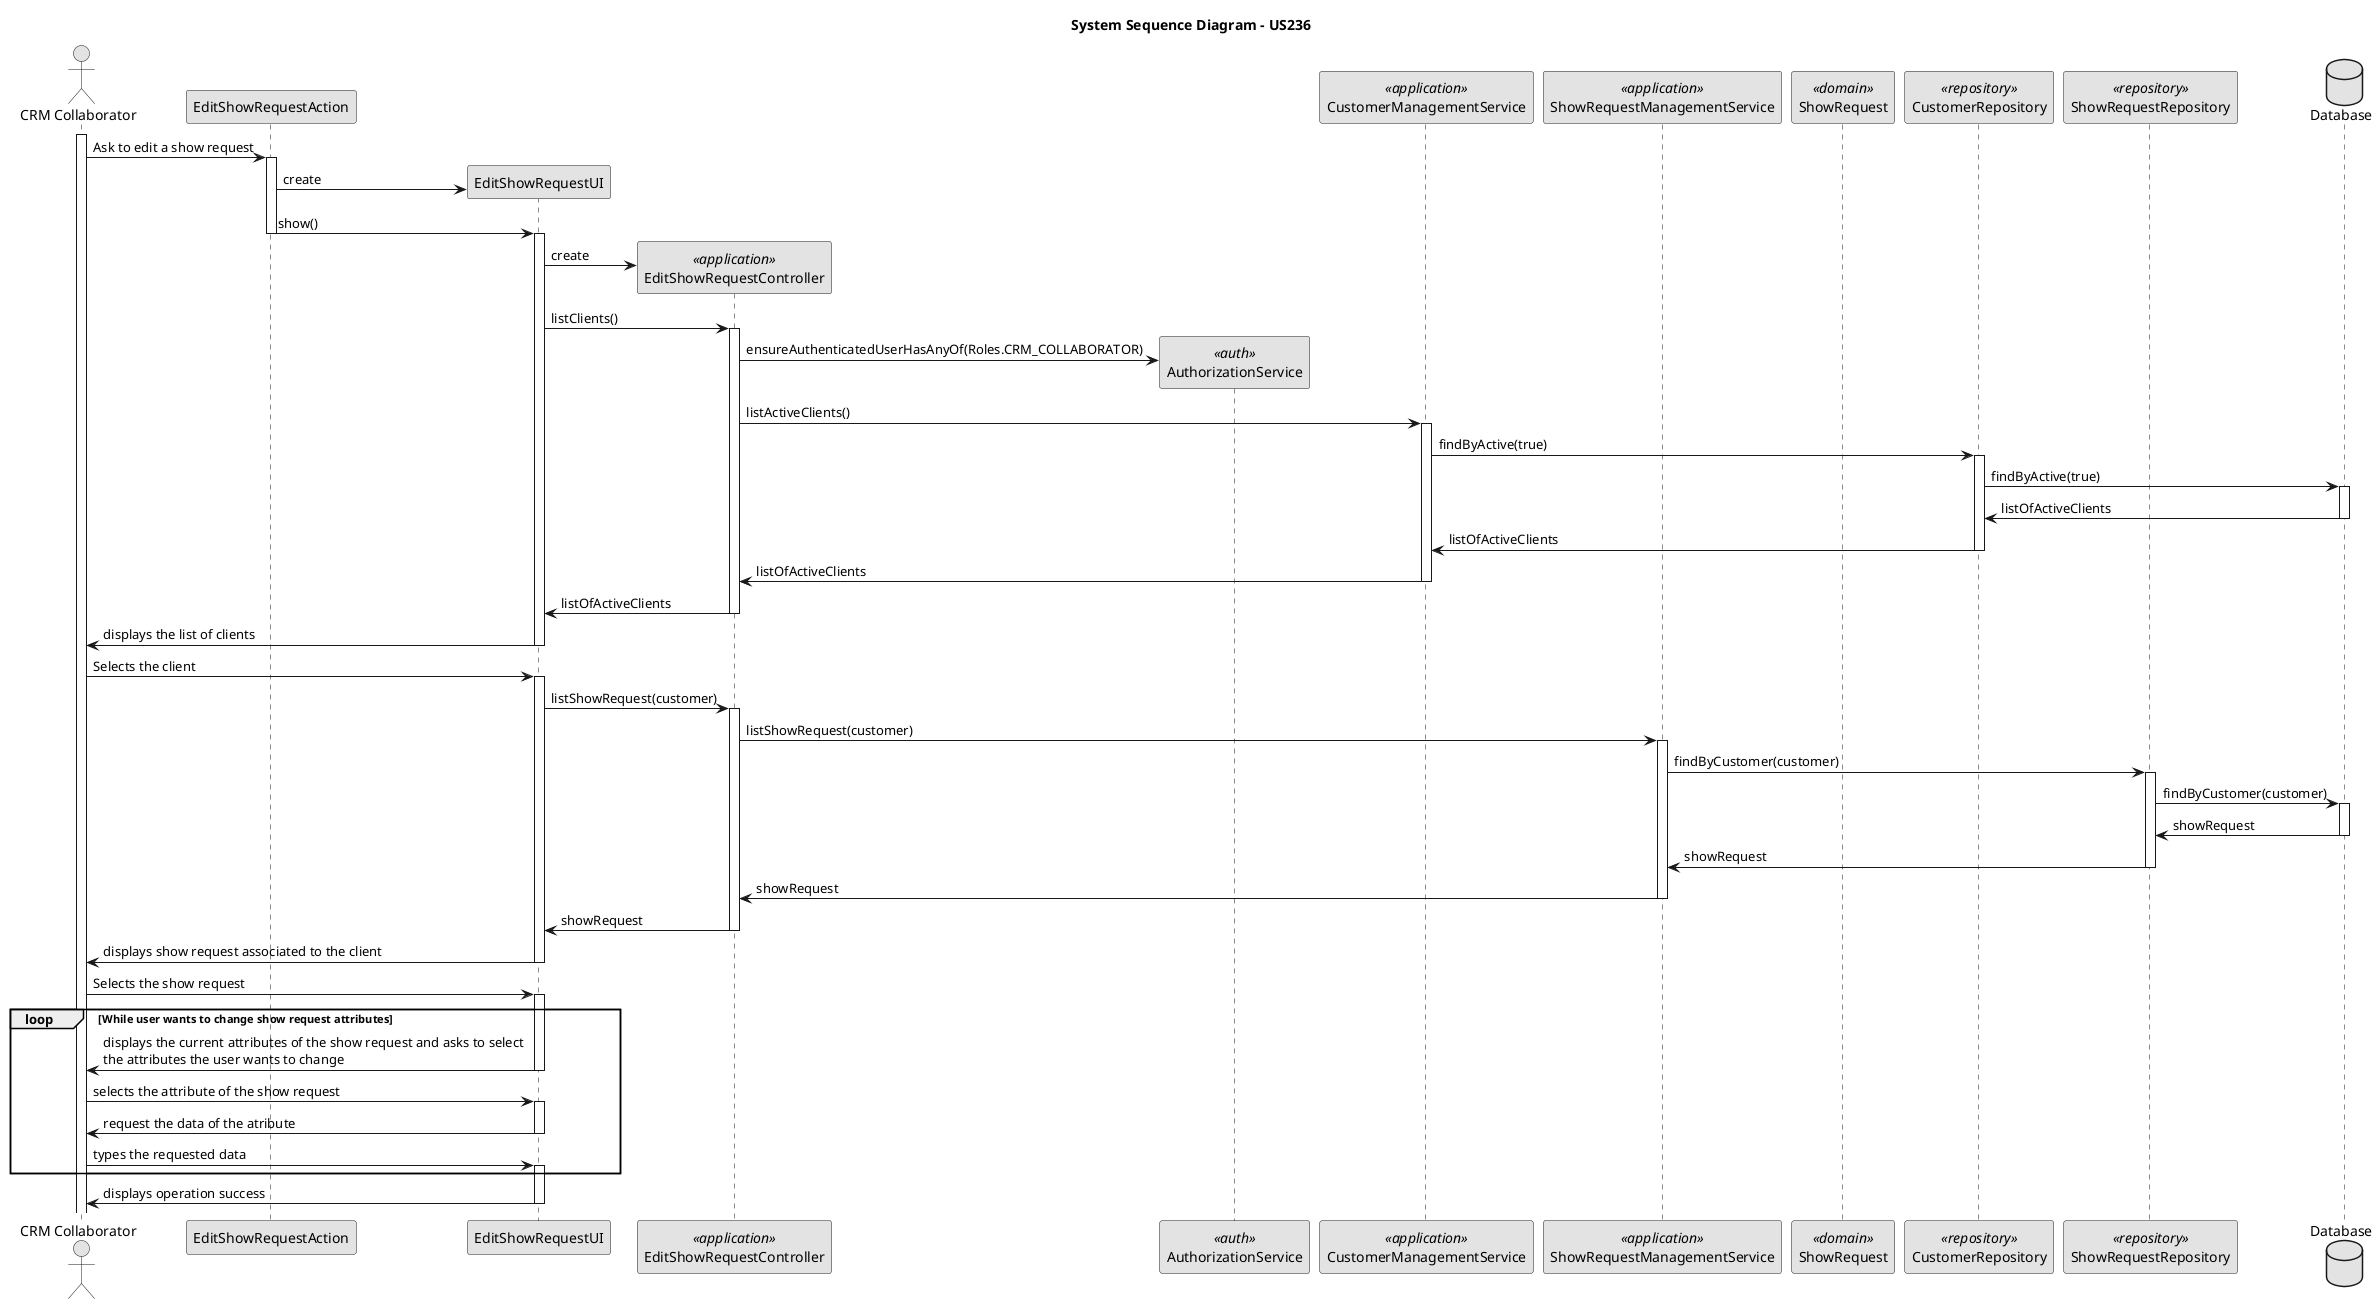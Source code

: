 @startuml
skinparam monochrome true
skinparam packageStyle rectangle
skinparam shadowing false

actor "CRM Collaborator" as crmCollaborator
participant "EditShowRequestAction" as ACTION
participant "EditShowRequestUI" as UI
participant "EditShowRequestController" as CTRL <<application>>
participant "AuthorizationService" as AuthorizationService <<auth>>
participant "CustomerManagementService" as CustomerManagementService <<application>>
participant "ShowRequestManagementService" as ShowRequestManagementService <<application>>
participant "ShowRequest" as ShowRequest <<domain>>
participant "CustomerRepository" as CustomerRepository <<repository>>
participant "ShowRequestRepository" as ShowRequestRepository <<repository>>
database "Database" as Database

title System Sequence Diagram - US236

 activate crmCollaborator

     crmCollaborator -> ACTION : Ask to edit a show request
     activate ACTION

        ACTION -> UI**: create
        ACTION -> UI : show()
        deactivate ACTION

        activate UI

            UI -> CTRL**: create
            UI -> CTRL : listClients()
            activate CTRL

                CTRL -> AuthorizationService** : ensureAuthenticatedUserHasAnyOf(Roles.CRM_COLLABORATOR)
                CTRL -> CustomerManagementService : listActiveClients()
                activate CustomerManagementService

                    CustomerManagementService -> CustomerRepository : findByActive(true)
                    activate CustomerRepository

                        CustomerRepository -> Database : findByActive(true)
                        activate Database

                            Database -> CustomerRepository : listOfActiveClients
                        deactivate Database

                        CustomerRepository -> CustomerManagementService : listOfActiveClients
                    deactivate CustomerRepository

                    CustomerManagementService -> CTRL : listOfActiveClients
                deactivate CustomerManagementService

                CTRL -> UI : listOfActiveClients
            deactivate CTRL
            UI -> crmCollaborator : displays the list of clients
     deactivate UI

     crmCollaborator -> UI : Selects the client
     activate UI

        UI -> CTRL : listShowRequest(customer)
        activate CTRL

            CTRL -> ShowRequestManagementService : listShowRequest(customer)
            activate ShowRequestManagementService

                ShowRequestManagementService -> ShowRequestRepository : findByCustomer(customer)
                activate ShowRequestRepository

                    ShowRequestRepository -> Database : findByCustomer(customer)
                    activate Database

                        Database -> ShowRequestRepository : showRequest
                    deactivate Database

                    ShowRequestRepository -> ShowRequestManagementService : showRequest
                deactivate ShowRequestRepository

                ShowRequestManagementService -> CTRL : showRequest
            deactivate ShowRequestManagementService

            CTRL -> UI : showRequest
        deactivate CTRL

        UI -> crmCollaborator : displays show request associated to the client
     deactivate UI

     crmCollaborator -> UI : Selects the show request
     activate UI

          loop While user wants to change show request attributes
          UI -> crmCollaborator : displays the current attributes of the show request and asks to select \nthe attributes the user wants to change
     deactivate UI

     crmCollaborator -> UI : selects the attribute of the show request
     activate UI

        UI -> crmCollaborator : request the data of the atribute
     deactivate UI

     crmCollaborator -> UI: types the requested data
     activate UI

         end
         UI -> crmCollaborator : displays operation success
     deactivate UI

 @enduml